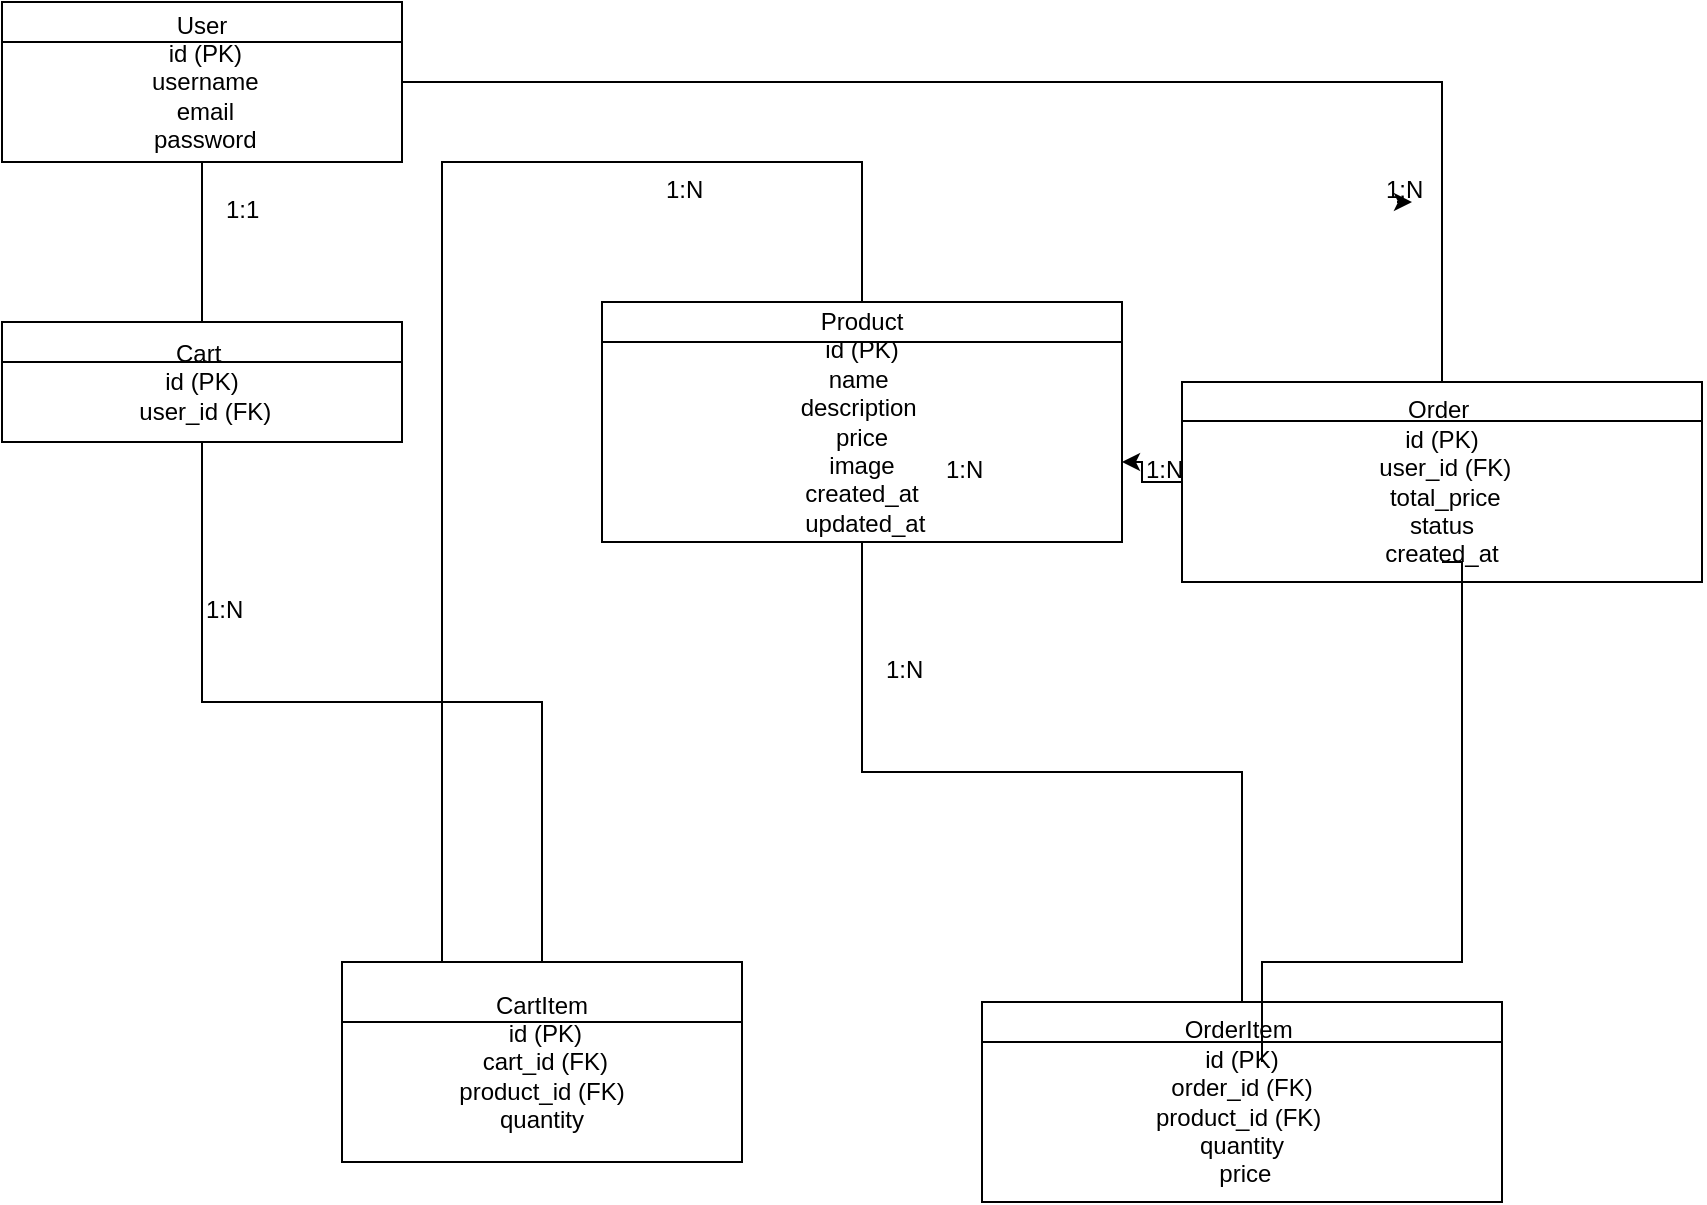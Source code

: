 <mxfile version="26.2.14">
  <diagram name="ER Diagram" id="v-JkHBuKhGe5OMYfUquP">
    <mxGraphModel dx="1868" dy="655" grid="1" gridSize="10" guides="1" tooltips="1" connect="1" arrows="1" fold="1" page="1" pageScale="1" pageWidth="850" pageHeight="1100" math="0" shadow="0">
      <root>
        <mxCell id="0" />
        <mxCell id="1" parent="0" />
        <mxCell id="GAIBoCBYzdXLwBS8btso-1" value="User&lt;div&gt;&amp;nbsp;id (PK)&lt;/div&gt;&lt;div&gt;&amp;nbsp;username&lt;/div&gt;&lt;div&gt;&amp;nbsp;email&lt;/div&gt;&lt;div&gt;&amp;nbsp;password&lt;/div&gt;" style="rounded=0;whiteSpace=wrap;html=1;strokeColor=#000000;fillColor=#FFFFFF;" vertex="1" parent="1">
          <mxGeometry x="-80" y="10" width="200" height="80" as="geometry" />
        </mxCell>
        <mxCell id="GAIBoCBYzdXLwBS8btso-2" value="Product&lt;div&gt;&amp;nbsp;id (PK)&amp;nbsp;&lt;/div&gt;&lt;div&gt;name&amp;nbsp;&lt;/div&gt;&lt;div&gt;description&amp;nbsp;&lt;/div&gt;&lt;div&gt;price&lt;/div&gt;&lt;div&gt;&amp;nbsp;image&amp;nbsp;&lt;/div&gt;&lt;div&gt;created_at&lt;/div&gt;&lt;div&gt;&amp;nbsp;updated_at&lt;/div&gt;" style="rounded=0;whiteSpace=wrap;html=1;strokeColor=#000000;fillColor=#FFFFFF;" vertex="1" parent="1">
          <mxGeometry x="220" y="160" width="260" height="120" as="geometry" />
        </mxCell>
        <mxCell id="GAIBoCBYzdXLwBS8btso-3" value="Cart&amp;nbsp;&lt;div&gt;id (PK)&lt;/div&gt;&lt;div&gt;&amp;nbsp;user_id (FK)&lt;/div&gt;" style="rounded=0;whiteSpace=wrap;html=1;strokeColor=#000000;fillColor=#FFFFFF;" vertex="1" parent="1">
          <mxGeometry x="-80" y="170" width="200" height="60" as="geometry" />
        </mxCell>
        <mxCell id="GAIBoCBYzdXLwBS8btso-31" value="" style="edgeStyle=orthogonalEdgeStyle;rounded=0;orthogonalLoop=1;jettySize=auto;html=1;" edge="1" parent="1" source="GAIBoCBYzdXLwBS8btso-4" target="GAIBoCBYzdXLwBS8btso-16">
          <mxGeometry relative="1" as="geometry" />
        </mxCell>
        <mxCell id="GAIBoCBYzdXLwBS8btso-4" value="Order&amp;nbsp;&lt;div&gt;id (PK)&lt;/div&gt;&lt;div&gt;&amp;nbsp;user_id (FK)&lt;/div&gt;&lt;div&gt;&amp;nbsp;total_price&lt;/div&gt;&lt;div&gt;&amp;nbsp;status&amp;nbsp;&lt;/div&gt;&lt;div&gt;created_at&lt;/div&gt;" style="rounded=0;whiteSpace=wrap;html=1;strokeColor=#000000;fillColor=#FFFFFF;" vertex="1" parent="1">
          <mxGeometry x="510" y="200" width="260" height="100" as="geometry" />
        </mxCell>
        <mxCell id="GAIBoCBYzdXLwBS8btso-5" value="CartItem&lt;div&gt;&amp;nbsp;id (PK)&lt;/div&gt;&lt;div&gt;&amp;nbsp;cart_id (FK)&lt;/div&gt;&lt;div&gt;&amp;nbsp;product_id (FK)&amp;nbsp;&lt;/div&gt;&lt;div&gt;quantity&lt;/div&gt;" style="rounded=0;whiteSpace=wrap;html=1;strokeColor=#000000;fillColor=#FFFFFF;" vertex="1" parent="1">
          <mxGeometry x="90" y="490" width="200" height="100" as="geometry" />
        </mxCell>
        <mxCell id="GAIBoCBYzdXLwBS8btso-6" value="OrderItem&amp;nbsp;&lt;div&gt;id (PK)&lt;/div&gt;&lt;div&gt;&amp;nbsp;order_id (FK)&amp;nbsp;&lt;/div&gt;&lt;div&gt;product_id (FK)&amp;nbsp;&lt;/div&gt;&lt;div&gt;quantity&lt;/div&gt;&lt;div&gt;&amp;nbsp;price&lt;/div&gt;" style="rounded=0;whiteSpace=wrap;html=1;strokeColor=#000000;fillColor=#FFFFFF;" vertex="1" parent="1">
          <mxGeometry x="410" y="510" width="260" height="100" as="geometry" />
        </mxCell>
        <mxCell id="GAIBoCBYzdXLwBS8btso-7" style="edgeStyle=orthogonalEdgeStyle;rounded=0;html=1;endArrow=none;" edge="1" parent="1" source="GAIBoCBYzdXLwBS8btso-1" target="GAIBoCBYzdXLwBS8btso-3">
          <mxGeometry relative="1" as="geometry" />
        </mxCell>
        <mxCell id="GAIBoCBYzdXLwBS8btso-8" value="1:1" style="text;html=1;strokeColor=none;fillColor=none;" vertex="1" parent="1">
          <mxGeometry x="30" y="100" width="40" height="20" as="geometry" />
        </mxCell>
        <mxCell id="GAIBoCBYzdXLwBS8btso-9" style="edgeStyle=orthogonalEdgeStyle;rounded=0;html=1;endArrow=none;" edge="1" parent="1" source="GAIBoCBYzdXLwBS8btso-3" target="GAIBoCBYzdXLwBS8btso-5">
          <mxGeometry relative="1" as="geometry" />
        </mxCell>
        <mxCell id="GAIBoCBYzdXLwBS8btso-10" value="1:N" style="text;html=1;strokeColor=none;fillColor=none;" vertex="1" parent="1">
          <mxGeometry x="20" y="300" width="30" height="20" as="geometry" />
        </mxCell>
        <mxCell id="GAIBoCBYzdXLwBS8btso-11" style="edgeStyle=orthogonalEdgeStyle;rounded=0;html=1;endArrow=none;" edge="1" parent="1" source="GAIBoCBYzdXLwBS8btso-2" target="GAIBoCBYzdXLwBS8btso-5">
          <mxGeometry relative="1" as="geometry">
            <Array as="points">
              <mxPoint x="140" y="90" />
            </Array>
          </mxGeometry>
        </mxCell>
        <mxCell id="GAIBoCBYzdXLwBS8btso-12" value="1:N" style="text;html=1;strokeColor=none;fillColor=none;" vertex="1" parent="1">
          <mxGeometry x="360" y="330" width="30" height="20" as="geometry" />
        </mxCell>
        <mxCell id="GAIBoCBYzdXLwBS8btso-13" style="edgeStyle=orthogonalEdgeStyle;rounded=0;html=1;endArrow=none;" edge="1" parent="1" source="GAIBoCBYzdXLwBS8btso-1" target="GAIBoCBYzdXLwBS8btso-4">
          <mxGeometry relative="1" as="geometry" />
        </mxCell>
        <mxCell id="GAIBoCBYzdXLwBS8btso-14" value="1:N" style="text;html=1;strokeColor=none;fillColor=none;" vertex="1" parent="1">
          <mxGeometry x="250" y="90" width="30" height="20" as="geometry" />
        </mxCell>
        <mxCell id="GAIBoCBYzdXLwBS8btso-15" style="edgeStyle=orthogonalEdgeStyle;rounded=0;html=1;endArrow=none;" edge="1" parent="1">
          <mxGeometry relative="1" as="geometry">
            <mxPoint x="640" y="290" as="sourcePoint" />
            <mxPoint x="550" y="540" as="targetPoint" />
            <Array as="points">
              <mxPoint x="650" y="490" />
              <mxPoint x="550" y="490" />
            </Array>
          </mxGeometry>
        </mxCell>
        <mxCell id="GAIBoCBYzdXLwBS8btso-16" value="1:N" style="text;html=1;strokeColor=none;fillColor=none;" vertex="1" parent="1">
          <mxGeometry x="390" y="230" width="90" height="20" as="geometry" />
        </mxCell>
        <mxCell id="GAIBoCBYzdXLwBS8btso-17" style="edgeStyle=orthogonalEdgeStyle;rounded=0;html=1;endArrow=none;" edge="1" parent="1" source="GAIBoCBYzdXLwBS8btso-2" target="GAIBoCBYzdXLwBS8btso-6">
          <mxGeometry relative="1" as="geometry" />
        </mxCell>
        <mxCell id="GAIBoCBYzdXLwBS8btso-18" value="1:N" style="text;html=1;strokeColor=none;fillColor=none;" vertex="1" parent="1">
          <mxGeometry x="610" y="90" width="30" height="20" as="geometry" />
        </mxCell>
        <mxCell id="GAIBoCBYzdXLwBS8btso-19" style="edgeStyle=orthogonalEdgeStyle;rounded=0;orthogonalLoop=1;jettySize=auto;html=1;exitX=0.25;exitY=1;exitDx=0;exitDy=0;entryX=0.5;entryY=1;entryDx=0;entryDy=0;" edge="1" parent="1" source="GAIBoCBYzdXLwBS8btso-18" target="GAIBoCBYzdXLwBS8btso-18">
          <mxGeometry relative="1" as="geometry" />
        </mxCell>
        <mxCell id="GAIBoCBYzdXLwBS8btso-24" value="" style="endArrow=none;html=1;rounded=0;" edge="1" parent="1" target="GAIBoCBYzdXLwBS8btso-1">
          <mxGeometry width="50" height="50" relative="1" as="geometry">
            <mxPoint x="-10" y="30" as="sourcePoint" />
            <mxPoint x="50" y="30" as="targetPoint" />
            <Array as="points">
              <mxPoint x="120" y="30" />
              <mxPoint x="-80" y="30" />
            </Array>
          </mxGeometry>
        </mxCell>
        <mxCell id="GAIBoCBYzdXLwBS8btso-26" value="" style="endArrow=none;html=1;rounded=0;" edge="1" parent="1">
          <mxGeometry width="50" height="50" relative="1" as="geometry">
            <mxPoint x="-10" y="190" as="sourcePoint" />
            <mxPoint x="-80" y="190" as="targetPoint" />
            <Array as="points">
              <mxPoint x="120" y="190" />
              <mxPoint x="-80" y="190" />
            </Array>
          </mxGeometry>
        </mxCell>
        <mxCell id="GAIBoCBYzdXLwBS8btso-27" value="" style="endArrow=none;html=1;rounded=0;" edge="1" parent="1">
          <mxGeometry width="50" height="50" relative="1" as="geometry">
            <mxPoint x="160" y="520" as="sourcePoint" />
            <mxPoint x="90" y="520" as="targetPoint" />
            <Array as="points">
              <mxPoint x="290" y="520" />
              <mxPoint x="90" y="520" />
            </Array>
          </mxGeometry>
        </mxCell>
        <mxCell id="GAIBoCBYzdXLwBS8btso-28" value="" style="endArrow=none;html=1;rounded=0;" edge="1" parent="1">
          <mxGeometry width="50" height="50" relative="1" as="geometry">
            <mxPoint x="290" y="180" as="sourcePoint" />
            <mxPoint x="220" y="180" as="targetPoint" />
            <Array as="points">
              <mxPoint x="480" y="180" />
              <mxPoint x="220" y="180" />
            </Array>
          </mxGeometry>
        </mxCell>
        <mxCell id="GAIBoCBYzdXLwBS8btso-29" value="" style="endArrow=none;html=1;rounded=0;" edge="1" parent="1">
          <mxGeometry width="50" height="50" relative="1" as="geometry">
            <mxPoint x="580" y="219.5" as="sourcePoint" />
            <mxPoint x="510" y="219.5" as="targetPoint" />
            <Array as="points">
              <mxPoint x="770" y="219.5" />
              <mxPoint x="510" y="219.5" />
            </Array>
          </mxGeometry>
        </mxCell>
        <mxCell id="GAIBoCBYzdXLwBS8btso-30" value="" style="endArrow=none;html=1;rounded=0;" edge="1" parent="1">
          <mxGeometry width="50" height="50" relative="1" as="geometry">
            <mxPoint x="480" y="530" as="sourcePoint" />
            <mxPoint x="410" y="530" as="targetPoint" />
            <Array as="points">
              <mxPoint x="670" y="530" />
              <mxPoint x="410" y="530" />
            </Array>
          </mxGeometry>
        </mxCell>
        <mxCell id="GAIBoCBYzdXLwBS8btso-32" value="1:N" style="text;html=1;strokeColor=none;fillColor=none;" vertex="1" parent="1">
          <mxGeometry x="490" y="230" width="30" height="20" as="geometry" />
        </mxCell>
      </root>
    </mxGraphModel>
  </diagram>
</mxfile>

